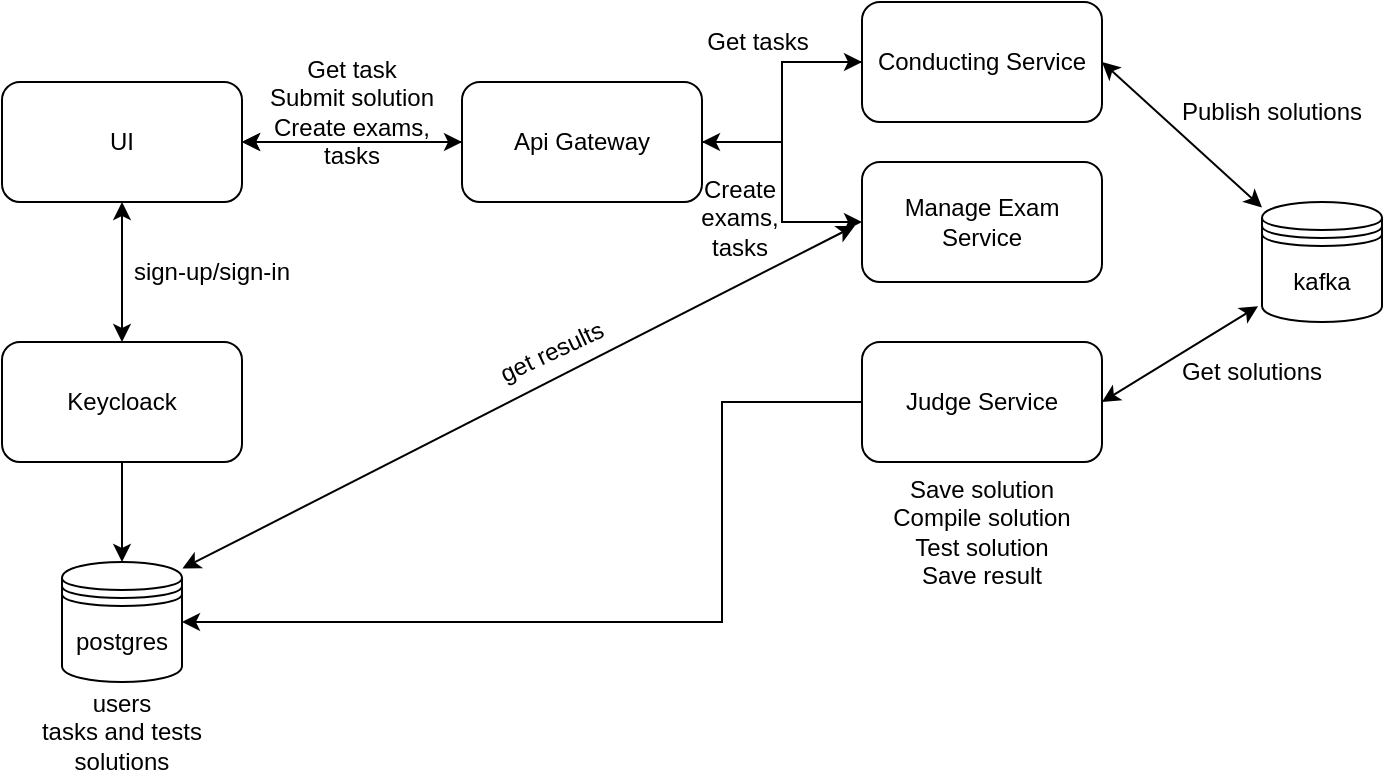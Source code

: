 <mxfile version="22.1.3" type="device">
  <diagram name="Page-1" id="MRzsRnbwaMJQk0XSHjTc">
    <mxGraphModel dx="905" dy="408" grid="1" gridSize="10" guides="1" tooltips="1" connect="1" arrows="1" fold="1" page="1" pageScale="1" pageWidth="850" pageHeight="1100" math="0" shadow="0">
      <root>
        <mxCell id="0" />
        <mxCell id="1" parent="0" />
        <mxCell id="oE--b2Kh5pRUx79Y7mFf-1" value="UI" style="rounded=1;whiteSpace=wrap;html=1;" parent="1" vertex="1">
          <mxGeometry x="40" y="40" width="120" height="60" as="geometry" />
        </mxCell>
        <mxCell id="oE--b2Kh5pRUx79Y7mFf-13" style="edgeStyle=orthogonalEdgeStyle;rounded=0;orthogonalLoop=1;jettySize=auto;html=1;entryX=0.5;entryY=0;entryDx=0;entryDy=0;" parent="1" source="oE--b2Kh5pRUx79Y7mFf-2" target="oE--b2Kh5pRUx79Y7mFf-12" edge="1">
          <mxGeometry relative="1" as="geometry" />
        </mxCell>
        <mxCell id="oE--b2Kh5pRUx79Y7mFf-2" value="Keycloack" style="rounded=1;whiteSpace=wrap;html=1;" parent="1" vertex="1">
          <mxGeometry x="40" y="170" width="120" height="60" as="geometry" />
        </mxCell>
        <mxCell id="oE--b2Kh5pRUx79Y7mFf-9" value="" style="edgeStyle=orthogonalEdgeStyle;rounded=0;orthogonalLoop=1;jettySize=auto;html=1;exitX=0;exitY=0.5;exitDx=0;exitDy=0;" parent="1" source="IqXUjUBHU6tVjQ7COqKv-1" target="oE--b2Kh5pRUx79Y7mFf-1" edge="1">
          <mxGeometry relative="1" as="geometry" />
        </mxCell>
        <mxCell id="IqXUjUBHU6tVjQ7COqKv-3" style="edgeStyle=orthogonalEdgeStyle;rounded=0;orthogonalLoop=1;jettySize=auto;html=1;entryX=1;entryY=0.5;entryDx=0;entryDy=0;" parent="1" source="oE--b2Kh5pRUx79Y7mFf-3" target="IqXUjUBHU6tVjQ7COqKv-1" edge="1">
          <mxGeometry relative="1" as="geometry" />
        </mxCell>
        <mxCell id="oE--b2Kh5pRUx79Y7mFf-3" value="Conducting Service" style="rounded=1;whiteSpace=wrap;html=1;" parent="1" vertex="1">
          <mxGeometry x="470" width="120" height="60" as="geometry" />
        </mxCell>
        <mxCell id="oE--b2Kh5pRUx79Y7mFf-4" value="kafka" style="shape=datastore;whiteSpace=wrap;html=1;" parent="1" vertex="1">
          <mxGeometry x="670" y="100" width="60" height="60" as="geometry" />
        </mxCell>
        <mxCell id="oE--b2Kh5pRUx79Y7mFf-6" value="" style="endArrow=classic;startArrow=classic;html=1;rounded=0;exitX=0.5;exitY=0;exitDx=0;exitDy=0;entryX=0.5;entryY=1;entryDx=0;entryDy=0;" parent="1" source="oE--b2Kh5pRUx79Y7mFf-2" target="oE--b2Kh5pRUx79Y7mFf-1" edge="1">
          <mxGeometry width="50" height="50" relative="1" as="geometry">
            <mxPoint x="100" y="170" as="sourcePoint" />
            <mxPoint x="150" y="120" as="targetPoint" />
          </mxGeometry>
        </mxCell>
        <mxCell id="oE--b2Kh5pRUx79Y7mFf-8" value="" style="endArrow=classic;startArrow=classic;html=1;rounded=0;exitX=0;exitY=0.5;exitDx=0;exitDy=0;entryX=1;entryY=0.5;entryDx=0;entryDy=0;" parent="1" source="IqXUjUBHU6tVjQ7COqKv-1" target="oE--b2Kh5pRUx79Y7mFf-1" edge="1">
          <mxGeometry width="50" height="50" relative="1" as="geometry">
            <mxPoint x="110" y="180" as="sourcePoint" />
            <mxPoint x="110" y="110" as="targetPoint" />
          </mxGeometry>
        </mxCell>
        <mxCell id="oE--b2Kh5pRUx79Y7mFf-17" style="edgeStyle=orthogonalEdgeStyle;rounded=0;orthogonalLoop=1;jettySize=auto;html=1;entryX=1;entryY=0.5;entryDx=0;entryDy=0;" parent="1" source="oE--b2Kh5pRUx79Y7mFf-11" target="oE--b2Kh5pRUx79Y7mFf-12" edge="1">
          <mxGeometry relative="1" as="geometry">
            <Array as="points">
              <mxPoint x="400" y="200" />
              <mxPoint x="400" y="310" />
            </Array>
          </mxGeometry>
        </mxCell>
        <mxCell id="oE--b2Kh5pRUx79Y7mFf-11" value="Judge Service" style="rounded=1;whiteSpace=wrap;html=1;" parent="1" vertex="1">
          <mxGeometry x="470" y="170" width="120" height="60" as="geometry" />
        </mxCell>
        <mxCell id="oE--b2Kh5pRUx79Y7mFf-12" value="postgres" style="shape=datastore;whiteSpace=wrap;html=1;" parent="1" vertex="1">
          <mxGeometry x="70" y="280" width="60" height="60" as="geometry" />
        </mxCell>
        <mxCell id="oE--b2Kh5pRUx79Y7mFf-15" value="" style="endArrow=classic;startArrow=classic;html=1;rounded=0;entryX=1;entryY=0.5;entryDx=0;entryDy=0;" parent="1" source="oE--b2Kh5pRUx79Y7mFf-4" target="oE--b2Kh5pRUx79Y7mFf-3" edge="1">
          <mxGeometry width="50" height="50" relative="1" as="geometry">
            <mxPoint x="520" y="130" as="sourcePoint" />
            <mxPoint x="430" y="130" as="targetPoint" />
          </mxGeometry>
        </mxCell>
        <mxCell id="oE--b2Kh5pRUx79Y7mFf-16" value="" style="endArrow=classic;startArrow=classic;html=1;rounded=0;exitX=-0.033;exitY=0.869;exitDx=0;exitDy=0;entryX=1;entryY=0.5;entryDx=0;entryDy=0;exitPerimeter=0;" parent="1" source="oE--b2Kh5pRUx79Y7mFf-4" target="oE--b2Kh5pRUx79Y7mFf-11" edge="1">
          <mxGeometry width="50" height="50" relative="1" as="geometry">
            <mxPoint x="450" y="90" as="sourcePoint" />
            <mxPoint x="360" y="90" as="targetPoint" />
          </mxGeometry>
        </mxCell>
        <mxCell id="oE--b2Kh5pRUx79Y7mFf-18" value="Get task&lt;br&gt;Submit solution&lt;br&gt;Create exams, tasks" style="text;html=1;strokeColor=none;fillColor=none;align=center;verticalAlign=middle;whiteSpace=wrap;rounded=0;" parent="1" vertex="1">
          <mxGeometry x="160" y="40" width="110" height="30" as="geometry" />
        </mxCell>
        <mxCell id="oE--b2Kh5pRUx79Y7mFf-19" value="Publish solutions" style="text;html=1;strokeColor=none;fillColor=none;align=center;verticalAlign=middle;whiteSpace=wrap;rounded=0;" parent="1" vertex="1">
          <mxGeometry x="620" y="40" width="110" height="30" as="geometry" />
        </mxCell>
        <mxCell id="oE--b2Kh5pRUx79Y7mFf-20" value="Get solutions" style="text;html=1;strokeColor=none;fillColor=none;align=center;verticalAlign=middle;whiteSpace=wrap;rounded=0;" parent="1" vertex="1">
          <mxGeometry x="610" y="170" width="110" height="30" as="geometry" />
        </mxCell>
        <mxCell id="oE--b2Kh5pRUx79Y7mFf-21" value="Save solution&lt;br&gt;Compile solution&lt;br&gt;Test solution&lt;br&gt;Save result" style="text;html=1;strokeColor=none;fillColor=none;align=center;verticalAlign=middle;whiteSpace=wrap;rounded=0;" parent="1" vertex="1">
          <mxGeometry x="475" y="250" width="110" height="30" as="geometry" />
        </mxCell>
        <mxCell id="oE--b2Kh5pRUx79Y7mFf-22" value="sign-up/sign-in" style="text;html=1;strokeColor=none;fillColor=none;align=center;verticalAlign=middle;whiteSpace=wrap;rounded=0;" parent="1" vertex="1">
          <mxGeometry x="90" y="120" width="110" height="30" as="geometry" />
        </mxCell>
        <mxCell id="oE--b2Kh5pRUx79Y7mFf-24" value="users&lt;br&gt;tasks and tests&lt;br&gt;solutions" style="text;html=1;strokeColor=none;fillColor=none;align=center;verticalAlign=middle;whiteSpace=wrap;rounded=0;" parent="1" vertex="1">
          <mxGeometry x="45" y="350" width="110" height="30" as="geometry" />
        </mxCell>
        <mxCell id="oE--b2Kh5pRUx79Y7mFf-25" value="" style="endArrow=classic;startArrow=classic;html=1;rounded=0;entryX=1.004;entryY=0.054;entryDx=0;entryDy=0;entryPerimeter=0;exitX=-0.03;exitY=0.533;exitDx=0;exitDy=0;exitPerimeter=0;" parent="1" source="k67q0wwZx6QNSHhKVM2D-1" target="oE--b2Kh5pRUx79Y7mFf-12" edge="1">
          <mxGeometry width="50" height="50" relative="1" as="geometry">
            <mxPoint x="380" y="170" as="sourcePoint" />
            <mxPoint x="170" y="120" as="targetPoint" />
          </mxGeometry>
        </mxCell>
        <mxCell id="oE--b2Kh5pRUx79Y7mFf-26" value="get results" style="text;html=1;strokeColor=none;fillColor=none;align=center;verticalAlign=middle;whiteSpace=wrap;rounded=0;rotation=-25;" parent="1" vertex="1">
          <mxGeometry x="260" y="160" width="110" height="30" as="geometry" />
        </mxCell>
        <mxCell id="IqXUjUBHU6tVjQ7COqKv-2" style="edgeStyle=orthogonalEdgeStyle;rounded=0;orthogonalLoop=1;jettySize=auto;html=1;entryX=0;entryY=0.5;entryDx=0;entryDy=0;" parent="1" source="IqXUjUBHU6tVjQ7COqKv-1" target="oE--b2Kh5pRUx79Y7mFf-3" edge="1">
          <mxGeometry relative="1" as="geometry" />
        </mxCell>
        <mxCell id="k67q0wwZx6QNSHhKVM2D-2" style="edgeStyle=orthogonalEdgeStyle;rounded=0;orthogonalLoop=1;jettySize=auto;html=1;entryX=0;entryY=0.5;entryDx=0;entryDy=0;" edge="1" parent="1" source="IqXUjUBHU6tVjQ7COqKv-1" target="k67q0wwZx6QNSHhKVM2D-1">
          <mxGeometry relative="1" as="geometry" />
        </mxCell>
        <mxCell id="IqXUjUBHU6tVjQ7COqKv-1" value="Api Gateway" style="rounded=1;whiteSpace=wrap;html=1;" parent="1" vertex="1">
          <mxGeometry x="270" y="40" width="120" height="60" as="geometry" />
        </mxCell>
        <mxCell id="k67q0wwZx6QNSHhKVM2D-1" value="Manage Exam Service" style="rounded=1;whiteSpace=wrap;html=1;" vertex="1" parent="1">
          <mxGeometry x="470" y="80" width="120" height="60" as="geometry" />
        </mxCell>
        <mxCell id="k67q0wwZx6QNSHhKVM2D-3" value="Create exams, tasks" style="text;html=1;strokeColor=none;fillColor=none;align=center;verticalAlign=middle;whiteSpace=wrap;rounded=0;" vertex="1" parent="1">
          <mxGeometry x="379" y="108" width="60" as="geometry" />
        </mxCell>
        <mxCell id="k67q0wwZx6QNSHhKVM2D-5" style="edgeStyle=orthogonalEdgeStyle;rounded=0;orthogonalLoop=1;jettySize=auto;html=1;exitX=0;exitY=0;exitDx=0;exitDy=0;" edge="1" parent="1" source="k67q0wwZx6QNSHhKVM2D-3" target="k67q0wwZx6QNSHhKVM2D-3">
          <mxGeometry relative="1" as="geometry" />
        </mxCell>
        <mxCell id="k67q0wwZx6QNSHhKVM2D-6" value="Get tasks" style="text;html=1;strokeColor=none;fillColor=none;align=center;verticalAlign=middle;whiteSpace=wrap;rounded=0;" vertex="1" parent="1">
          <mxGeometry x="388" y="20" width="60" as="geometry" />
        </mxCell>
      </root>
    </mxGraphModel>
  </diagram>
</mxfile>
